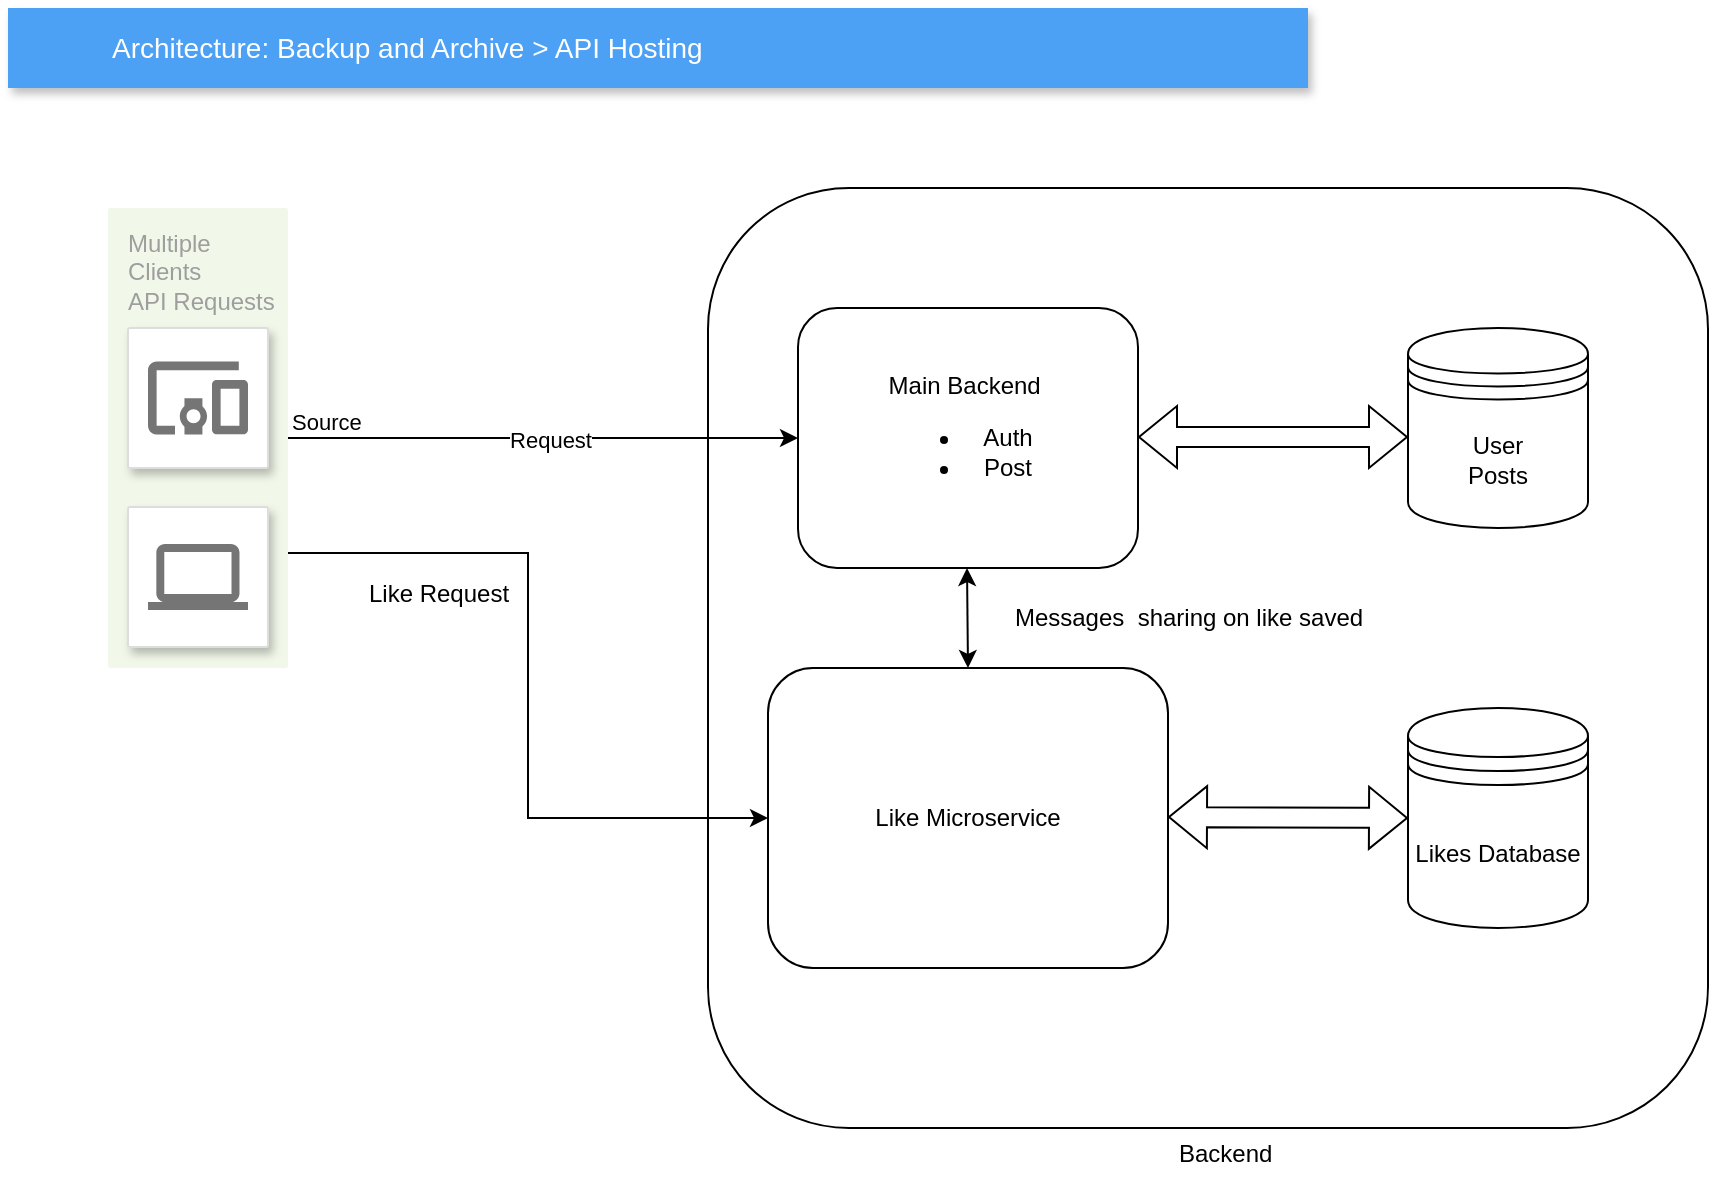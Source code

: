 <mxfile version="21.6.8" type="github">
  <diagram id="f106602c-feb2-e66a-4537-3a34d633f6aa" name="Page-1">
    <mxGraphModel dx="1050" dy="579" grid="1" gridSize="10" guides="1" tooltips="1" connect="1" arrows="1" fold="1" page="1" pageScale="1" pageWidth="1169" pageHeight="827" background="none" math="0" shadow="0">
      <root>
        <mxCell id="0" />
        <mxCell id="1" parent="0" />
        <mxCell id="0VkP1Kj4bZg9W5dtAvib-1011" style="edgeStyle=orthogonalEdgeStyle;rounded=0;orthogonalLoop=1;jettySize=auto;html=1;exitX=1;exitY=0.75;exitDx=0;exitDy=0;entryX=0;entryY=0.5;entryDx=0;entryDy=0;" parent="1" source="997" target="0VkP1Kj4bZg9W5dtAvib-1010" edge="1">
          <mxGeometry relative="1" as="geometry" />
        </mxCell>
        <mxCell id="997" value="Multiple&lt;br&gt;Clients&lt;br&gt;API Requests&lt;br&gt;" style="rounded=1;absoluteArcSize=1;arcSize=2;html=1;strokeColor=none;gradientColor=none;shadow=0;dashed=0;fontSize=12;fontColor=#9E9E9E;align=left;verticalAlign=top;spacing=10;spacingTop=-4;fillColor=#F1F8E9;" parent="1" vertex="1">
          <mxGeometry x="310" y="140" width="90" height="230" as="geometry" />
        </mxCell>
        <mxCell id="818" value="Architecture: Backup and Archive &amp;gt; API Hosting" style="fillColor=#4DA1F5;strokeColor=none;shadow=1;gradientColor=none;fontSize=14;align=left;spacingLeft=50;fontColor=#ffffff;html=1;" parent="1" vertex="1">
          <mxGeometry x="260" y="40" width="650" height="40" as="geometry" />
        </mxCell>
        <mxCell id="985" value="" style="strokeColor=#dddddd;fillColor=#ffffff;shadow=1;strokeWidth=1;rounded=1;absoluteArcSize=1;arcSize=2;labelPosition=center;verticalLabelPosition=middle;align=center;verticalAlign=bottom;spacingLeft=0;fontColor=#999999;fontSize=12;whiteSpace=wrap;spacingBottom=2;html=1;" parent="1" vertex="1">
          <mxGeometry x="320" y="200" width="70" height="70" as="geometry" />
        </mxCell>
        <mxCell id="986" value="" style="dashed=0;connectable=0;html=1;fillColor=#757575;strokeColor=none;shape=mxgraph.gcp2.mobile_devices;part=1;" parent="985" vertex="1">
          <mxGeometry x="0.5" width="50" height="36.5" relative="1" as="geometry">
            <mxPoint x="-25" y="16.75" as="offset" />
          </mxGeometry>
        </mxCell>
        <mxCell id="987" value="" style="strokeColor=#dddddd;fillColor=#ffffff;shadow=1;strokeWidth=1;rounded=1;absoluteArcSize=1;arcSize=2;labelPosition=center;verticalLabelPosition=middle;align=center;verticalAlign=bottom;spacingLeft=0;fontColor=#999999;fontSize=12;whiteSpace=wrap;spacingBottom=2;html=1;" parent="1" vertex="1">
          <mxGeometry x="320" y="289.5" width="70" height="70" as="geometry" />
        </mxCell>
        <mxCell id="988" value="" style="dashed=0;connectable=0;html=1;fillColor=#757575;strokeColor=none;shape=mxgraph.gcp2.laptop;part=1;" parent="987" vertex="1">
          <mxGeometry x="0.5" width="50" height="33" relative="1" as="geometry">
            <mxPoint x="-25" y="18.5" as="offset" />
          </mxGeometry>
        </mxCell>
        <mxCell id="0VkP1Kj4bZg9W5dtAvib-1003" value="" style="endArrow=classic;html=1;rounded=0;exitX=1;exitY=0.5;exitDx=0;exitDy=0;" parent="1" source="997" target="0VkP1Kj4bZg9W5dtAvib-1006" edge="1">
          <mxGeometry relative="1" as="geometry">
            <mxPoint x="460" y="300" as="sourcePoint" />
            <mxPoint x="440" y="255" as="targetPoint" />
          </mxGeometry>
        </mxCell>
        <mxCell id="0VkP1Kj4bZg9W5dtAvib-1004" value="Label" style="edgeLabel;resizable=0;html=1;align=center;verticalAlign=middle;" parent="0VkP1Kj4bZg9W5dtAvib-1003" connectable="0" vertex="1">
          <mxGeometry relative="1" as="geometry" />
        </mxCell>
        <mxCell id="0VkP1Kj4bZg9W5dtAvib-1005" value="Source" style="edgeLabel;resizable=0;html=1;align=left;verticalAlign=bottom;" parent="0VkP1Kj4bZg9W5dtAvib-1003" connectable="0" vertex="1">
          <mxGeometry x="-1" relative="1" as="geometry" />
        </mxCell>
        <mxCell id="0VkP1Kj4bZg9W5dtAvib-1009" value="Request" style="edgeLabel;html=1;align=center;verticalAlign=middle;resizable=0;points=[];" parent="0VkP1Kj4bZg9W5dtAvib-1003" vertex="1" connectable="0">
          <mxGeometry x="0.023" y="-1" relative="1" as="geometry">
            <mxPoint as="offset" />
          </mxGeometry>
        </mxCell>
        <mxCell id="0VkP1Kj4bZg9W5dtAvib-1006" value="Main Backend&amp;nbsp;&lt;br&gt;&lt;ul&gt;&lt;li&gt;Auth&lt;/li&gt;&lt;li&gt;Post&lt;/li&gt;&lt;/ul&gt;" style="rounded=1;whiteSpace=wrap;html=1;fillColor=default;glass=0;" parent="1" vertex="1">
          <mxGeometry x="655" y="190" width="170" height="130" as="geometry" />
        </mxCell>
        <mxCell id="0VkP1Kj4bZg9W5dtAvib-1007" value="" style="rounded=1;whiteSpace=wrap;html=1;fillColor=none;" parent="1" vertex="1">
          <mxGeometry x="610" y="130" width="500" height="470" as="geometry" />
        </mxCell>
        <mxCell id="0VkP1Kj4bZg9W5dtAvib-1010" value="Like Microservice" style="rounded=1;whiteSpace=wrap;html=1;fillColor=default;" parent="1" vertex="1">
          <mxGeometry x="640" y="370" width="200" height="150" as="geometry" />
        </mxCell>
        <mxCell id="0VkP1Kj4bZg9W5dtAvib-1019" value="" style="endArrow=classic;startArrow=classic;html=1;rounded=0;" parent="1" edge="1">
          <mxGeometry width="50" height="50" relative="1" as="geometry">
            <mxPoint x="740" y="370" as="sourcePoint" />
            <mxPoint x="739.5" y="320" as="targetPoint" />
            <Array as="points" />
          </mxGeometry>
        </mxCell>
        <mxCell id="0VkP1Kj4bZg9W5dtAvib-1022" value="Likes Database" style="shape=datastore;whiteSpace=wrap;html=1;" parent="1" vertex="1">
          <mxGeometry x="960" y="390" width="90" height="110" as="geometry" />
        </mxCell>
        <mxCell id="0VkP1Kj4bZg9W5dtAvib-1023" value="User&lt;br&gt;Posts" style="shape=datastore;whiteSpace=wrap;html=1;" parent="1" vertex="1">
          <mxGeometry x="960" y="200" width="90" height="100" as="geometry" />
        </mxCell>
        <mxCell id="0VkP1Kj4bZg9W5dtAvib-1024" value="" style="shape=flexArrow;endArrow=classic;startArrow=classic;html=1;rounded=0;" parent="1" edge="1">
          <mxGeometry width="100" height="100" relative="1" as="geometry">
            <mxPoint x="825" y="254.5" as="sourcePoint" />
            <mxPoint x="960" y="254.5" as="targetPoint" />
            <Array as="points" />
          </mxGeometry>
        </mxCell>
        <mxCell id="0VkP1Kj4bZg9W5dtAvib-1025" value="" style="shape=flexArrow;endArrow=classic;startArrow=classic;html=1;rounded=0;entryX=0;entryY=0.5;entryDx=0;entryDy=0;" parent="1" target="0VkP1Kj4bZg9W5dtAvib-1022" edge="1">
          <mxGeometry width="100" height="100" relative="1" as="geometry">
            <mxPoint x="840" y="444.5" as="sourcePoint" />
            <mxPoint x="950" y="445" as="targetPoint" />
            <Array as="points" />
          </mxGeometry>
        </mxCell>
        <mxCell id="0VkP1Kj4bZg9W5dtAvib-1026" value="Messages&amp;nbsp; sharing on like saved&lt;br&gt;" style="text;html=1;align=center;verticalAlign=middle;resizable=0;points=[];autosize=1;strokeColor=none;fillColor=none;" parent="1" vertex="1">
          <mxGeometry x="750" y="330" width="200" height="30" as="geometry" />
        </mxCell>
        <mxCell id="0VkP1Kj4bZg9W5dtAvib-1027" value="Like Request" style="text;html=1;align=center;verticalAlign=middle;resizable=0;points=[];autosize=1;strokeColor=none;fillColor=none;" parent="1" vertex="1">
          <mxGeometry x="430" y="318" width="90" height="30" as="geometry" />
        </mxCell>
        <mxCell id="0VkP1Kj4bZg9W5dtAvib-1031" value="Backend&amp;nbsp;" style="text;html=1;align=center;verticalAlign=middle;resizable=0;points=[];autosize=1;strokeColor=none;fillColor=none;" parent="1" vertex="1">
          <mxGeometry x="835" y="598" width="70" height="30" as="geometry" />
        </mxCell>
      </root>
    </mxGraphModel>
  </diagram>
</mxfile>
